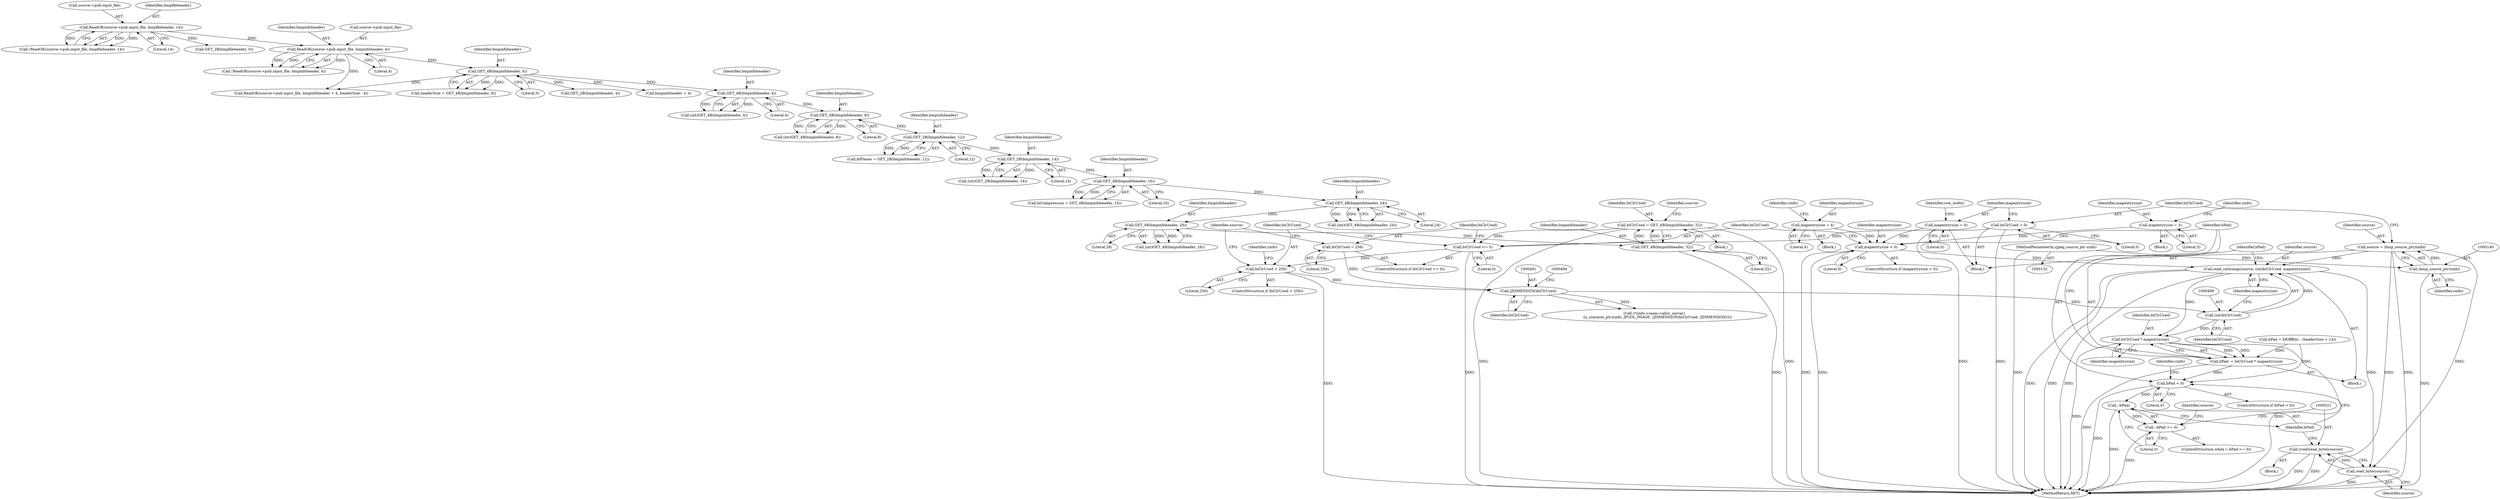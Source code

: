 digraph "0_libjpeg-turbo_43e84cff1bb2bd8293066f6ac4eb0df61ddddbc6@API" {
"1000496" [label="(Call,read_colormap(source, (int)biClrUsed, mapentrysize))"];
"1000137" [label="(Call,source = (bmp_source_ptr)sinfo)"];
"1000139" [label="(Call,(bmp_source_ptr)sinfo)"];
"1000134" [label="(MethodParameterIn,cjpeg_source_ptr sinfo)"];
"1000498" [label="(Call,(int)biClrUsed)"];
"1000490" [label="(Call,(JDIMENSION)biClrUsed)"];
"1000475" [label="(Call,biClrUsed > 256)"];
"1000467" [label="(Call,biClrUsed <= 0)"];
"1000349" [label="(Call,biClrUsed = GET_4B(bmpinfoheader, 32))"];
"1000351" [label="(Call,GET_4B(bmpinfoheader, 32))"];
"1000346" [label="(Call,GET_4B(bmpinfoheader, 28))"];
"1000339" [label="(Call,GET_4B(bmpinfoheader, 24))"];
"1000332" [label="(Call,GET_4B(bmpinfoheader, 16))"];
"1000327" [label="(Call,GET_2B(bmpinfoheader, 14))"];
"1000318" [label="(Call,GET_2B(bmpinfoheader, 12))"];
"1000313" [label="(Call,GET_4B(bmpinfoheader, 8))"];
"1000306" [label="(Call,GET_4B(bmpinfoheader, 4))"];
"1000207" [label="(Call,GET_4B(bmpinfoheader, 0))"];
"1000194" [label="(Call,ReadOK(source->pub.input_file, bmpinfoheader, 4))"];
"1000167" [label="(Call,ReadOK(source->pub.input_file, bmpfileheader, 14))"];
"1000153" [label="(Call,biClrUsed = 0)"];
"1000470" [label="(Call,biClrUsed = 256)"];
"1000462" [label="(Call,mapentrysize > 0)"];
"1000360" [label="(Call,mapentrysize = 4)"];
"1000157" [label="(Call,mapentrysize = 0)"];
"1000276" [label="(Call,mapentrysize = 3)"];
"1000504" [label="(Call,biClrUsed * mapentrysize)"];
"1000502" [label="(Call,bPad -= biClrUsed * mapentrysize)"];
"1000508" [label="(Call,bPad < 0)"];
"1000516" [label="(Call,--bPad)"];
"1000515" [label="(Call,--bPad >= 0)"];
"1000522" [label="(Call,read_byte(source))"];
"1000520" [label="(Call,(void)read_byte(source))"];
"1000519" [label="(Block,)"];
"1000498" [label="(Call,(int)biClrUsed)"];
"1000479" [label="(Identifier,cinfo)"];
"1000195" [label="(Call,source->pub.input_file)"];
"1000340" [label="(Identifier,bmpinfoheader)"];
"1000276" [label="(Call,mapentrysize = 3)"];
"1000180" [label="(Call,GET_2B(bmpfileheader, 0))"];
"1000314" [label="(Identifier,bmpinfoheader)"];
"1000351" [label="(Call,GET_4B(bmpinfoheader, 32))"];
"1000194" [label="(Call,ReadOK(source->pub.input_file, bmpinfoheader, 4))"];
"1000334" [label="(Literal,16)"];
"1000137" [label="(Call,source = (bmp_source_ptr)sinfo)"];
"1000469" [label="(Literal,0)"];
"1000280" [label="(Identifier,cinfo)"];
"1000490" [label="(Call,(JDIMENSION)biClrUsed)"];
"1000485" [label="(Call,(*cinfo->mem->alloc_sarray)\n      ((j_common_ptr)cinfo, JPOOL_IMAGE, (JDIMENSION)biClrUsed, (JDIMENSION)3))"];
"1000504" [label="(Call,biClrUsed * mapentrysize)"];
"1000311" [label="(Call,(int)GET_4B(bmpinfoheader, 8))"];
"1000154" [label="(Identifier,biClrUsed)"];
"1000320" [label="(Literal,12)"];
"1000246" [label="(Call,GET_2B(bmpinfoheader, 4))"];
"1000361" [label="(Identifier,mapentrysize)"];
"1000316" [label="(Call,biPlanes = GET_2B(bmpinfoheader, 12))"];
"1000240" [label="(Block,)"];
"1000463" [label="(Identifier,mapentrysize)"];
"1000207" [label="(Call,GET_4B(bmpinfoheader, 0))"];
"1000362" [label="(Literal,4)"];
"1000193" [label="(Call,!ReadOK(source->pub.input_file, bmpinfoheader, 4))"];
"1000492" [label="(Identifier,biClrUsed)"];
"1000476" [label="(Identifier,biClrUsed)"];
"1000509" [label="(Identifier,bPad)"];
"1000502" [label="(Call,bPad -= biClrUsed * mapentrysize)"];
"1000520" [label="(Call,(void)read_byte(source))"];
"1000496" [label="(Call,read_colormap(source, (int)biClrUsed, mapentrysize))"];
"1000313" [label="(Call,GET_4B(bmpinfoheader, 8))"];
"1000467" [label="(Call,biClrUsed <= 0)"];
"1000360" [label="(Call,mapentrysize = 4)"];
"1000508" [label="(Call,bPad < 0)"];
"1000522" [label="(Call,read_byte(source))"];
"1000516" [label="(Call,--bPad)"];
"1000319" [label="(Identifier,bmpinfoheader)"];
"1000510" [label="(Literal,0)"];
"1000168" [label="(Call,source->pub.input_file)"];
"1000512" [label="(Identifier,cinfo)"];
"1000474" [label="(ControlStructure,if (biClrUsed > 256))"];
"1000503" [label="(Identifier,bPad)"];
"1000356" [label="(Identifier,source)"];
"1000304" [label="(Call,(int)GET_4B(bmpinfoheader, 4))"];
"1000472" [label="(Literal,256)"];
"1000526" [label="(Identifier,source)"];
"1000315" [label="(Literal,8)"];
"1000139" [label="(Call,(bmp_source_ptr)sinfo)"];
"1000854" [label="(MethodReturn,RET)"];
"1000514" [label="(ControlStructure,while (--bPad >= 0))"];
"1000163" [label="(Identifier,row_width)"];
"1000155" [label="(Literal,0)"];
"1000350" [label="(Identifier,biClrUsed)"];
"1000328" [label="(Identifier,bmpinfoheader)"];
"1000327" [label="(Call,GET_2B(bmpinfoheader, 14))"];
"1000332" [label="(Call,GET_4B(bmpinfoheader, 16))"];
"1000333" [label="(Identifier,bmpinfoheader)"];
"1000278" [label="(Literal,3)"];
"1000318" [label="(Call,GET_2B(bmpinfoheader, 12))"];
"1000153" [label="(Call,biClrUsed = 0)"];
"1000277" [label="(Identifier,mapentrysize)"];
"1000158" [label="(Identifier,mapentrysize)"];
"1000274" [label="(Block,)"];
"1000358" [label="(Block,)"];
"1000483" [label="(Identifier,source)"];
"1000325" [label="(Call,(int)GET_2B(bmpinfoheader, 14))"];
"1000308" [label="(Literal,4)"];
"1000507" [label="(ControlStructure,if (bPad < 0))"];
"1000135" [label="(Block,)"];
"1000209" [label="(Literal,0)"];
"1000465" [label="(Block,)"];
"1000200" [label="(Identifier,bmpinfoheader)"];
"1000353" [label="(Literal,32)"];
"1000307" [label="(Identifier,bmpinfoheader)"];
"1000470" [label="(Call,biClrUsed = 256)"];
"1000468" [label="(Identifier,biClrUsed)"];
"1000471" [label="(Identifier,biClrUsed)"];
"1000229" [label="(Call,bmpinfoheader + 4)"];
"1000500" [label="(Identifier,biClrUsed)"];
"1000166" [label="(Call,!ReadOK(source->pub.input_file, bmpfileheader, 14))"];
"1000348" [label="(Literal,28)"];
"1000341" [label="(Literal,24)"];
"1000505" [label="(Identifier,biClrUsed)"];
"1000523" [label="(Identifier,source)"];
"1000339" [label="(Call,GET_4B(bmpinfoheader, 24))"];
"1000306" [label="(Call,GET_4B(bmpinfoheader, 4))"];
"1000138" [label="(Identifier,source)"];
"1000477" [label="(Literal,256)"];
"1000346" [label="(Call,GET_4B(bmpinfoheader, 28))"];
"1000208" [label="(Identifier,bmpinfoheader)"];
"1000223" [label="(Call,ReadOK(source->pub.input_file, bmpinfoheader + 4, headerSize - 4))"];
"1000349" [label="(Call,biClrUsed = GET_4B(bmpinfoheader, 32))"];
"1000464" [label="(Literal,0)"];
"1000330" [label="(Call,biCompression = GET_4B(bmpinfoheader, 16))"];
"1000157" [label="(Call,mapentrysize = 0)"];
"1000517" [label="(Identifier,bPad)"];
"1000329" [label="(Literal,14)"];
"1000352" [label="(Identifier,bmpinfoheader)"];
"1000462" [label="(Call,mapentrysize > 0)"];
"1000506" [label="(Identifier,mapentrysize)"];
"1000201" [label="(Literal,4)"];
"1000515" [label="(Call,--bPad >= 0)"];
"1000205" [label="(Call,headerSize = GET_4B(bmpinfoheader, 0))"];
"1000466" [label="(ControlStructure,if (biClrUsed <= 0))"];
"1000174" [label="(Literal,14)"];
"1000454" [label="(Call,bPad = bfOffBits - (headerSize + 14))"];
"1000337" [label="(Call,(int)GET_4B(bmpinfoheader, 24))"];
"1000501" [label="(Identifier,mapentrysize)"];
"1000518" [label="(Literal,0)"];
"1000497" [label="(Identifier,source)"];
"1000159" [label="(Literal,0)"];
"1000344" [label="(Call,(int)GET_4B(bmpinfoheader, 28))"];
"1000347" [label="(Identifier,bmpinfoheader)"];
"1000141" [label="(Identifier,sinfo)"];
"1000461" [label="(ControlStructure,if (mapentrysize > 0))"];
"1000173" [label="(Identifier,bmpfileheader)"];
"1000167" [label="(Call,ReadOK(source->pub.input_file, bmpfileheader, 14))"];
"1000475" [label="(Call,biClrUsed > 256)"];
"1000364" [label="(Identifier,cinfo)"];
"1000134" [label="(MethodParameterIn,cjpeg_source_ptr sinfo)"];
"1000496" -> "1000465"  [label="AST: "];
"1000496" -> "1000501"  [label="CFG: "];
"1000497" -> "1000496"  [label="AST: "];
"1000498" -> "1000496"  [label="AST: "];
"1000501" -> "1000496"  [label="AST: "];
"1000503" -> "1000496"  [label="CFG: "];
"1000496" -> "1000854"  [label="DDG: "];
"1000496" -> "1000854"  [label="DDG: "];
"1000496" -> "1000854"  [label="DDG: "];
"1000137" -> "1000496"  [label="DDG: "];
"1000498" -> "1000496"  [label="DDG: "];
"1000462" -> "1000496"  [label="DDG: "];
"1000496" -> "1000504"  [label="DDG: "];
"1000496" -> "1000522"  [label="DDG: "];
"1000137" -> "1000135"  [label="AST: "];
"1000137" -> "1000139"  [label="CFG: "];
"1000138" -> "1000137"  [label="AST: "];
"1000139" -> "1000137"  [label="AST: "];
"1000154" -> "1000137"  [label="CFG: "];
"1000137" -> "1000854"  [label="DDG: "];
"1000137" -> "1000854"  [label="DDG: "];
"1000139" -> "1000137"  [label="DDG: "];
"1000137" -> "1000522"  [label="DDG: "];
"1000139" -> "1000141"  [label="CFG: "];
"1000140" -> "1000139"  [label="AST: "];
"1000141" -> "1000139"  [label="AST: "];
"1000139" -> "1000854"  [label="DDG: "];
"1000134" -> "1000139"  [label="DDG: "];
"1000134" -> "1000132"  [label="AST: "];
"1000134" -> "1000854"  [label="DDG: "];
"1000498" -> "1000500"  [label="CFG: "];
"1000499" -> "1000498"  [label="AST: "];
"1000500" -> "1000498"  [label="AST: "];
"1000501" -> "1000498"  [label="CFG: "];
"1000490" -> "1000498"  [label="DDG: "];
"1000498" -> "1000504"  [label="DDG: "];
"1000490" -> "1000485"  [label="AST: "];
"1000490" -> "1000492"  [label="CFG: "];
"1000491" -> "1000490"  [label="AST: "];
"1000492" -> "1000490"  [label="AST: "];
"1000494" -> "1000490"  [label="CFG: "];
"1000490" -> "1000485"  [label="DDG: "];
"1000475" -> "1000490"  [label="DDG: "];
"1000470" -> "1000490"  [label="DDG: "];
"1000475" -> "1000474"  [label="AST: "];
"1000475" -> "1000477"  [label="CFG: "];
"1000476" -> "1000475"  [label="AST: "];
"1000477" -> "1000475"  [label="AST: "];
"1000479" -> "1000475"  [label="CFG: "];
"1000483" -> "1000475"  [label="CFG: "];
"1000475" -> "1000854"  [label="DDG: "];
"1000467" -> "1000475"  [label="DDG: "];
"1000467" -> "1000466"  [label="AST: "];
"1000467" -> "1000469"  [label="CFG: "];
"1000468" -> "1000467"  [label="AST: "];
"1000469" -> "1000467"  [label="AST: "];
"1000471" -> "1000467"  [label="CFG: "];
"1000476" -> "1000467"  [label="CFG: "];
"1000467" -> "1000854"  [label="DDG: "];
"1000349" -> "1000467"  [label="DDG: "];
"1000153" -> "1000467"  [label="DDG: "];
"1000349" -> "1000240"  [label="AST: "];
"1000349" -> "1000351"  [label="CFG: "];
"1000350" -> "1000349"  [label="AST: "];
"1000351" -> "1000349"  [label="AST: "];
"1000356" -> "1000349"  [label="CFG: "];
"1000349" -> "1000854"  [label="DDG: "];
"1000349" -> "1000854"  [label="DDG: "];
"1000351" -> "1000349"  [label="DDG: "];
"1000351" -> "1000349"  [label="DDG: "];
"1000351" -> "1000353"  [label="CFG: "];
"1000352" -> "1000351"  [label="AST: "];
"1000353" -> "1000351"  [label="AST: "];
"1000351" -> "1000854"  [label="DDG: "];
"1000346" -> "1000351"  [label="DDG: "];
"1000346" -> "1000344"  [label="AST: "];
"1000346" -> "1000348"  [label="CFG: "];
"1000347" -> "1000346"  [label="AST: "];
"1000348" -> "1000346"  [label="AST: "];
"1000344" -> "1000346"  [label="CFG: "];
"1000346" -> "1000344"  [label="DDG: "];
"1000346" -> "1000344"  [label="DDG: "];
"1000339" -> "1000346"  [label="DDG: "];
"1000339" -> "1000337"  [label="AST: "];
"1000339" -> "1000341"  [label="CFG: "];
"1000340" -> "1000339"  [label="AST: "];
"1000341" -> "1000339"  [label="AST: "];
"1000337" -> "1000339"  [label="CFG: "];
"1000339" -> "1000337"  [label="DDG: "];
"1000339" -> "1000337"  [label="DDG: "];
"1000332" -> "1000339"  [label="DDG: "];
"1000332" -> "1000330"  [label="AST: "];
"1000332" -> "1000334"  [label="CFG: "];
"1000333" -> "1000332"  [label="AST: "];
"1000334" -> "1000332"  [label="AST: "];
"1000330" -> "1000332"  [label="CFG: "];
"1000332" -> "1000330"  [label="DDG: "];
"1000332" -> "1000330"  [label="DDG: "];
"1000327" -> "1000332"  [label="DDG: "];
"1000327" -> "1000325"  [label="AST: "];
"1000327" -> "1000329"  [label="CFG: "];
"1000328" -> "1000327"  [label="AST: "];
"1000329" -> "1000327"  [label="AST: "];
"1000325" -> "1000327"  [label="CFG: "];
"1000327" -> "1000325"  [label="DDG: "];
"1000327" -> "1000325"  [label="DDG: "];
"1000318" -> "1000327"  [label="DDG: "];
"1000318" -> "1000316"  [label="AST: "];
"1000318" -> "1000320"  [label="CFG: "];
"1000319" -> "1000318"  [label="AST: "];
"1000320" -> "1000318"  [label="AST: "];
"1000316" -> "1000318"  [label="CFG: "];
"1000318" -> "1000316"  [label="DDG: "];
"1000318" -> "1000316"  [label="DDG: "];
"1000313" -> "1000318"  [label="DDG: "];
"1000313" -> "1000311"  [label="AST: "];
"1000313" -> "1000315"  [label="CFG: "];
"1000314" -> "1000313"  [label="AST: "];
"1000315" -> "1000313"  [label="AST: "];
"1000311" -> "1000313"  [label="CFG: "];
"1000313" -> "1000311"  [label="DDG: "];
"1000313" -> "1000311"  [label="DDG: "];
"1000306" -> "1000313"  [label="DDG: "];
"1000306" -> "1000304"  [label="AST: "];
"1000306" -> "1000308"  [label="CFG: "];
"1000307" -> "1000306"  [label="AST: "];
"1000308" -> "1000306"  [label="AST: "];
"1000304" -> "1000306"  [label="CFG: "];
"1000306" -> "1000304"  [label="DDG: "];
"1000306" -> "1000304"  [label="DDG: "];
"1000207" -> "1000306"  [label="DDG: "];
"1000207" -> "1000205"  [label="AST: "];
"1000207" -> "1000209"  [label="CFG: "];
"1000208" -> "1000207"  [label="AST: "];
"1000209" -> "1000207"  [label="AST: "];
"1000205" -> "1000207"  [label="CFG: "];
"1000207" -> "1000205"  [label="DDG: "];
"1000207" -> "1000205"  [label="DDG: "];
"1000194" -> "1000207"  [label="DDG: "];
"1000207" -> "1000223"  [label="DDG: "];
"1000207" -> "1000229"  [label="DDG: "];
"1000207" -> "1000246"  [label="DDG: "];
"1000194" -> "1000193"  [label="AST: "];
"1000194" -> "1000201"  [label="CFG: "];
"1000195" -> "1000194"  [label="AST: "];
"1000200" -> "1000194"  [label="AST: "];
"1000201" -> "1000194"  [label="AST: "];
"1000193" -> "1000194"  [label="CFG: "];
"1000194" -> "1000193"  [label="DDG: "];
"1000194" -> "1000193"  [label="DDG: "];
"1000194" -> "1000193"  [label="DDG: "];
"1000167" -> "1000194"  [label="DDG: "];
"1000194" -> "1000223"  [label="DDG: "];
"1000167" -> "1000166"  [label="AST: "];
"1000167" -> "1000174"  [label="CFG: "];
"1000168" -> "1000167"  [label="AST: "];
"1000173" -> "1000167"  [label="AST: "];
"1000174" -> "1000167"  [label="AST: "];
"1000166" -> "1000167"  [label="CFG: "];
"1000167" -> "1000166"  [label="DDG: "];
"1000167" -> "1000166"  [label="DDG: "];
"1000167" -> "1000166"  [label="DDG: "];
"1000167" -> "1000180"  [label="DDG: "];
"1000153" -> "1000135"  [label="AST: "];
"1000153" -> "1000155"  [label="CFG: "];
"1000154" -> "1000153"  [label="AST: "];
"1000155" -> "1000153"  [label="AST: "];
"1000158" -> "1000153"  [label="CFG: "];
"1000153" -> "1000854"  [label="DDG: "];
"1000470" -> "1000466"  [label="AST: "];
"1000470" -> "1000472"  [label="CFG: "];
"1000471" -> "1000470"  [label="AST: "];
"1000472" -> "1000470"  [label="AST: "];
"1000483" -> "1000470"  [label="CFG: "];
"1000462" -> "1000461"  [label="AST: "];
"1000462" -> "1000464"  [label="CFG: "];
"1000463" -> "1000462"  [label="AST: "];
"1000464" -> "1000462"  [label="AST: "];
"1000468" -> "1000462"  [label="CFG: "];
"1000509" -> "1000462"  [label="CFG: "];
"1000462" -> "1000854"  [label="DDG: "];
"1000462" -> "1000854"  [label="DDG: "];
"1000360" -> "1000462"  [label="DDG: "];
"1000157" -> "1000462"  [label="DDG: "];
"1000276" -> "1000462"  [label="DDG: "];
"1000360" -> "1000358"  [label="AST: "];
"1000360" -> "1000362"  [label="CFG: "];
"1000361" -> "1000360"  [label="AST: "];
"1000362" -> "1000360"  [label="AST: "];
"1000364" -> "1000360"  [label="CFG: "];
"1000157" -> "1000135"  [label="AST: "];
"1000157" -> "1000159"  [label="CFG: "];
"1000158" -> "1000157"  [label="AST: "];
"1000159" -> "1000157"  [label="AST: "];
"1000163" -> "1000157"  [label="CFG: "];
"1000157" -> "1000854"  [label="DDG: "];
"1000276" -> "1000274"  [label="AST: "];
"1000276" -> "1000278"  [label="CFG: "];
"1000277" -> "1000276"  [label="AST: "];
"1000278" -> "1000276"  [label="AST: "];
"1000280" -> "1000276"  [label="CFG: "];
"1000504" -> "1000502"  [label="AST: "];
"1000504" -> "1000506"  [label="CFG: "];
"1000505" -> "1000504"  [label="AST: "];
"1000506" -> "1000504"  [label="AST: "];
"1000502" -> "1000504"  [label="CFG: "];
"1000504" -> "1000854"  [label="DDG: "];
"1000504" -> "1000854"  [label="DDG: "];
"1000504" -> "1000502"  [label="DDG: "];
"1000504" -> "1000502"  [label="DDG: "];
"1000502" -> "1000465"  [label="AST: "];
"1000503" -> "1000502"  [label="AST: "];
"1000509" -> "1000502"  [label="CFG: "];
"1000502" -> "1000854"  [label="DDG: "];
"1000454" -> "1000502"  [label="DDG: "];
"1000502" -> "1000508"  [label="DDG: "];
"1000508" -> "1000507"  [label="AST: "];
"1000508" -> "1000510"  [label="CFG: "];
"1000509" -> "1000508"  [label="AST: "];
"1000510" -> "1000508"  [label="AST: "];
"1000512" -> "1000508"  [label="CFG: "];
"1000517" -> "1000508"  [label="CFG: "];
"1000508" -> "1000854"  [label="DDG: "];
"1000454" -> "1000508"  [label="DDG: "];
"1000508" -> "1000516"  [label="DDG: "];
"1000516" -> "1000515"  [label="AST: "];
"1000516" -> "1000517"  [label="CFG: "];
"1000517" -> "1000516"  [label="AST: "];
"1000518" -> "1000516"  [label="CFG: "];
"1000516" -> "1000854"  [label="DDG: "];
"1000516" -> "1000515"  [label="DDG: "];
"1000515" -> "1000514"  [label="AST: "];
"1000515" -> "1000518"  [label="CFG: "];
"1000518" -> "1000515"  [label="AST: "];
"1000521" -> "1000515"  [label="CFG: "];
"1000526" -> "1000515"  [label="CFG: "];
"1000515" -> "1000854"  [label="DDG: "];
"1000522" -> "1000520"  [label="AST: "];
"1000522" -> "1000523"  [label="CFG: "];
"1000523" -> "1000522"  [label="AST: "];
"1000520" -> "1000522"  [label="CFG: "];
"1000522" -> "1000854"  [label="DDG: "];
"1000522" -> "1000520"  [label="DDG: "];
"1000520" -> "1000519"  [label="AST: "];
"1000521" -> "1000520"  [label="AST: "];
"1000517" -> "1000520"  [label="CFG: "];
"1000520" -> "1000854"  [label="DDG: "];
"1000520" -> "1000854"  [label="DDG: "];
}
